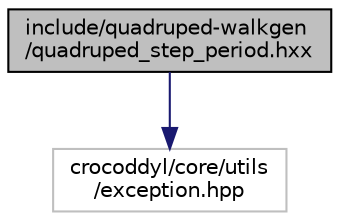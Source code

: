 digraph "include/quadruped-walkgen/quadruped_step_period.hxx"
{
  edge [fontname="Helvetica",fontsize="10",labelfontname="Helvetica",labelfontsize="10"];
  node [fontname="Helvetica",fontsize="10",shape=record];
  Node0 [label="include/quadruped-walkgen\l/quadruped_step_period.hxx",height=0.2,width=0.4,color="black", fillcolor="grey75", style="filled", fontcolor="black"];
  Node0 -> Node1 [color="midnightblue",fontsize="10",style="solid",fontname="Helvetica"];
  Node1 [label="crocoddyl/core/utils\l/exception.hpp",height=0.2,width=0.4,color="grey75", fillcolor="white", style="filled"];
}
